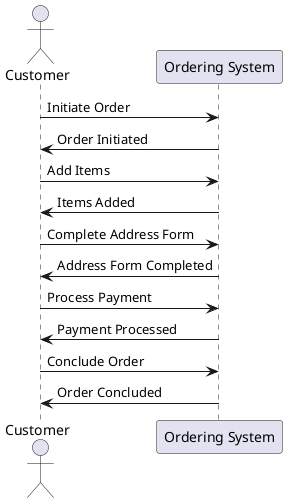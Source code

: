 @startuml
actor Customer
participant "Ordering System" as OS

Customer -> OS: Initiate Order
OS -> Customer: Order Initiated

Customer -> OS: Add Items
OS -> Customer: Items Added

Customer -> OS: Complete Address Form
OS -> Customer: Address Form Completed

Customer -> OS: Process Payment
OS -> Customer: Payment Processed

Customer -> OS: Conclude Order
OS -> Customer: Order Concluded
@enduml